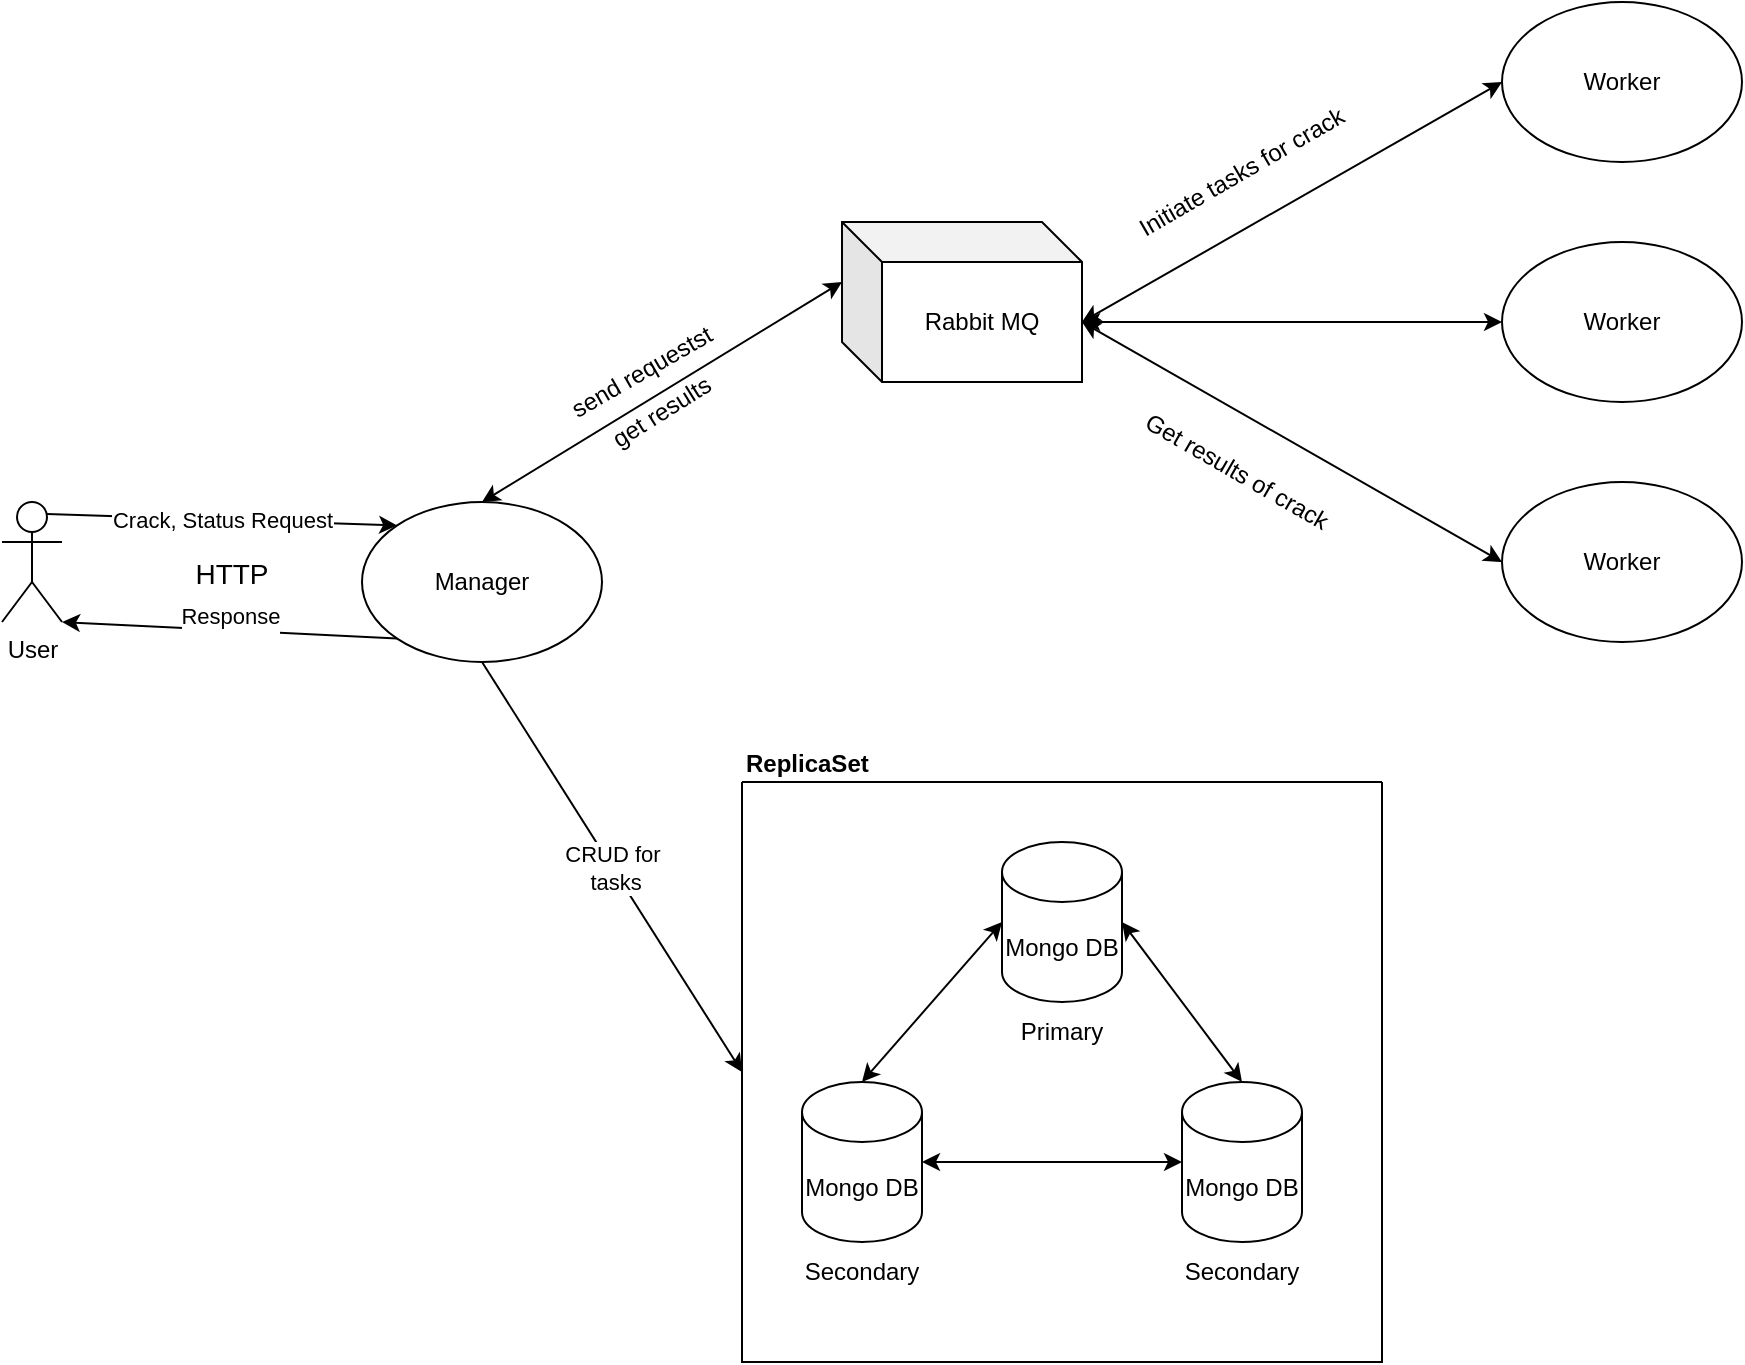 <mxfile version="26.2.13">
  <diagram name="Страница — 1" id="bOw8idMLqOZ1VuAIsq10">
    <mxGraphModel dx="2068" dy="1192" grid="1" gridSize="10" guides="1" tooltips="1" connect="1" arrows="1" fold="1" page="1" pageScale="1" pageWidth="1169" pageHeight="827" math="0" shadow="0">
      <root>
        <mxCell id="0" />
        <mxCell id="1" parent="0" />
        <mxCell id="L6RvSb_hdE6Bf_k0vN4f-2" value="Mongo DB" style="shape=cylinder3;whiteSpace=wrap;html=1;boundedLbl=1;backgroundOutline=1;size=15;" vertex="1" parent="1">
          <mxGeometry x="620" y="590" width="60" height="80" as="geometry" />
        </mxCell>
        <mxCell id="L6RvSb_hdE6Bf_k0vN4f-4" value="ReplicaSet" style="swimlane;startSize=0;align=left;verticalAlign=bottom;" vertex="1" parent="1">
          <mxGeometry x="400" y="440" width="320" height="290" as="geometry" />
        </mxCell>
        <mxCell id="L6RvSb_hdE6Bf_k0vN4f-5" value="Primary" style="text;html=1;align=center;verticalAlign=middle;whiteSpace=wrap;rounded=0;" vertex="1" parent="L6RvSb_hdE6Bf_k0vN4f-4">
          <mxGeometry x="130" y="110" width="60" height="30" as="geometry" />
        </mxCell>
        <mxCell id="L6RvSb_hdE6Bf_k0vN4f-6" value="Secondary" style="text;html=1;align=center;verticalAlign=middle;whiteSpace=wrap;rounded=0;" vertex="1" parent="L6RvSb_hdE6Bf_k0vN4f-4">
          <mxGeometry x="30" y="230" width="60" height="30" as="geometry" />
        </mxCell>
        <mxCell id="L6RvSb_hdE6Bf_k0vN4f-7" value="Secondary" style="text;html=1;align=center;verticalAlign=middle;whiteSpace=wrap;rounded=0;" vertex="1" parent="L6RvSb_hdE6Bf_k0vN4f-4">
          <mxGeometry x="220" y="230" width="60" height="30" as="geometry" />
        </mxCell>
        <mxCell id="L6RvSb_hdE6Bf_k0vN4f-1" value="Mongo DB" style="shape=cylinder3;whiteSpace=wrap;html=1;boundedLbl=1;backgroundOutline=1;size=15;" vertex="1" parent="L6RvSb_hdE6Bf_k0vN4f-4">
          <mxGeometry x="130" y="30" width="60" height="80" as="geometry" />
        </mxCell>
        <mxCell id="L6RvSb_hdE6Bf_k0vN4f-3" value="Mongo DB" style="shape=cylinder3;whiteSpace=wrap;html=1;boundedLbl=1;backgroundOutline=1;size=15;" vertex="1" parent="L6RvSb_hdE6Bf_k0vN4f-4">
          <mxGeometry x="30" y="150" width="60" height="80" as="geometry" />
        </mxCell>
        <mxCell id="L6RvSb_hdE6Bf_k0vN4f-22" value="" style="endArrow=classic;startArrow=classic;html=1;rounded=0;exitX=0.5;exitY=0;exitDx=0;exitDy=0;exitPerimeter=0;entryX=0;entryY=0.5;entryDx=0;entryDy=0;entryPerimeter=0;" edge="1" parent="L6RvSb_hdE6Bf_k0vN4f-4" source="L6RvSb_hdE6Bf_k0vN4f-3" target="L6RvSb_hdE6Bf_k0vN4f-1">
          <mxGeometry width="50" height="50" relative="1" as="geometry">
            <mxPoint x="120" y="40" as="sourcePoint" />
            <mxPoint x="170" y="-10" as="targetPoint" />
          </mxGeometry>
        </mxCell>
        <mxCell id="L6RvSb_hdE6Bf_k0vN4f-10" value="User&lt;div&gt;&lt;br&gt;&lt;/div&gt;" style="shape=umlActor;verticalLabelPosition=bottom;verticalAlign=top;html=1;outlineConnect=0;" vertex="1" parent="1">
          <mxGeometry x="30" y="300" width="30" height="60" as="geometry" />
        </mxCell>
        <mxCell id="L6RvSb_hdE6Bf_k0vN4f-12" value="Manager" style="ellipse;whiteSpace=wrap;html=1;" vertex="1" parent="1">
          <mxGeometry x="210" y="300" width="120" height="80" as="geometry" />
        </mxCell>
        <mxCell id="L6RvSb_hdE6Bf_k0vN4f-14" value="Crack, Status Request" style="endArrow=classic;html=1;rounded=0;entryX=0;entryY=0;entryDx=0;entryDy=0;exitX=0.75;exitY=0.1;exitDx=0;exitDy=0;exitPerimeter=0;" edge="1" parent="1" source="L6RvSb_hdE6Bf_k0vN4f-10" target="L6RvSb_hdE6Bf_k0vN4f-12">
          <mxGeometry width="50" height="50" relative="1" as="geometry">
            <mxPoint x="520" y="480" as="sourcePoint" />
            <mxPoint x="570" y="430" as="targetPoint" />
          </mxGeometry>
        </mxCell>
        <mxCell id="L6RvSb_hdE6Bf_k0vN4f-15" value="Response&lt;div&gt;&lt;br&gt;&lt;/div&gt;" style="endArrow=classic;html=1;rounded=0;exitX=0;exitY=1;exitDx=0;exitDy=0;entryX=1;entryY=1;entryDx=0;entryDy=0;entryPerimeter=0;" edge="1" parent="1" source="L6RvSb_hdE6Bf_k0vN4f-12" target="L6RvSb_hdE6Bf_k0vN4f-10">
          <mxGeometry x="0.001" width="50" height="50" relative="1" as="geometry">
            <mxPoint x="520" y="480" as="sourcePoint" />
            <mxPoint x="570" y="430" as="targetPoint" />
            <mxPoint as="offset" />
          </mxGeometry>
        </mxCell>
        <mxCell id="L6RvSb_hdE6Bf_k0vN4f-17" value="Worker" style="ellipse;whiteSpace=wrap;html=1;" vertex="1" parent="1">
          <mxGeometry x="780" y="170" width="120" height="80" as="geometry" />
        </mxCell>
        <mxCell id="L6RvSb_hdE6Bf_k0vN4f-18" value="Worker" style="ellipse;whiteSpace=wrap;html=1;" vertex="1" parent="1">
          <mxGeometry x="780" y="50" width="120" height="80" as="geometry" />
        </mxCell>
        <mxCell id="L6RvSb_hdE6Bf_k0vN4f-19" value="Worker" style="ellipse;whiteSpace=wrap;html=1;" vertex="1" parent="1">
          <mxGeometry x="780" y="290" width="120" height="80" as="geometry" />
        </mxCell>
        <mxCell id="L6RvSb_hdE6Bf_k0vN4f-20" value="Rabbit MQ" style="shape=cube;whiteSpace=wrap;html=1;boundedLbl=1;backgroundOutline=1;darkOpacity=0.05;darkOpacity2=0.1;verticalAlign=middle;" vertex="1" parent="1">
          <mxGeometry x="450" y="160" width="120" height="80" as="geometry" />
        </mxCell>
        <mxCell id="L6RvSb_hdE6Bf_k0vN4f-23" value="" style="endArrow=classic;startArrow=classic;html=1;rounded=0;exitX=1;exitY=0.5;exitDx=0;exitDy=0;exitPerimeter=0;entryX=0.5;entryY=0;entryDx=0;entryDy=0;entryPerimeter=0;" edge="1" parent="1" source="L6RvSb_hdE6Bf_k0vN4f-1" target="L6RvSb_hdE6Bf_k0vN4f-2">
          <mxGeometry width="50" height="50" relative="1" as="geometry">
            <mxPoint x="520" y="480" as="sourcePoint" />
            <mxPoint x="570" y="430" as="targetPoint" />
          </mxGeometry>
        </mxCell>
        <mxCell id="L6RvSb_hdE6Bf_k0vN4f-24" value="" style="endArrow=classic;startArrow=classic;html=1;rounded=0;exitX=1;exitY=0.5;exitDx=0;exitDy=0;exitPerimeter=0;entryX=0;entryY=0.5;entryDx=0;entryDy=0;entryPerimeter=0;" edge="1" parent="1" source="L6RvSb_hdE6Bf_k0vN4f-3" target="L6RvSb_hdE6Bf_k0vN4f-2">
          <mxGeometry width="50" height="50" relative="1" as="geometry">
            <mxPoint x="520" y="480" as="sourcePoint" />
            <mxPoint x="570" y="430" as="targetPoint" />
          </mxGeometry>
        </mxCell>
        <mxCell id="L6RvSb_hdE6Bf_k0vN4f-26" value="CRUD for&lt;div&gt;&amp;nbsp;tasks&lt;/div&gt;" style="endArrow=classic;html=1;rounded=0;exitX=0.5;exitY=1;exitDx=0;exitDy=0;entryX=0;entryY=0.5;entryDx=0;entryDy=0;" edge="1" parent="1" source="L6RvSb_hdE6Bf_k0vN4f-12" target="L6RvSb_hdE6Bf_k0vN4f-4">
          <mxGeometry width="50" height="50" relative="1" as="geometry">
            <mxPoint x="520" y="480" as="sourcePoint" />
            <mxPoint x="570" y="430" as="targetPoint" />
          </mxGeometry>
        </mxCell>
        <mxCell id="L6RvSb_hdE6Bf_k0vN4f-27" value="" style="endArrow=classic;startArrow=classic;html=1;rounded=0;exitX=0;exitY=0;exitDx=120;exitDy=50;exitPerimeter=0;entryX=0;entryY=0.5;entryDx=0;entryDy=0;" edge="1" parent="1" source="L6RvSb_hdE6Bf_k0vN4f-20" target="L6RvSb_hdE6Bf_k0vN4f-18">
          <mxGeometry width="50" height="50" relative="1" as="geometry">
            <mxPoint x="520" y="480" as="sourcePoint" />
            <mxPoint x="570" y="430" as="targetPoint" />
          </mxGeometry>
        </mxCell>
        <mxCell id="L6RvSb_hdE6Bf_k0vN4f-28" value="" style="endArrow=classic;startArrow=classic;html=1;rounded=0;exitX=0;exitY=0.5;exitDx=0;exitDy=0;entryX=0;entryY=0;entryDx=120;entryDy=50;entryPerimeter=0;" edge="1" parent="1" source="L6RvSb_hdE6Bf_k0vN4f-17" target="L6RvSb_hdE6Bf_k0vN4f-20">
          <mxGeometry width="50" height="50" relative="1" as="geometry">
            <mxPoint x="520" y="480" as="sourcePoint" />
            <mxPoint x="570" y="430" as="targetPoint" />
          </mxGeometry>
        </mxCell>
        <mxCell id="L6RvSb_hdE6Bf_k0vN4f-29" value="" style="endArrow=classic;startArrow=classic;html=1;rounded=0;exitX=0;exitY=0.5;exitDx=0;exitDy=0;entryX=0;entryY=0;entryDx=120;entryDy=50;entryPerimeter=0;" edge="1" parent="1" source="L6RvSb_hdE6Bf_k0vN4f-19" target="L6RvSb_hdE6Bf_k0vN4f-20">
          <mxGeometry width="50" height="50" relative="1" as="geometry">
            <mxPoint x="520" y="480" as="sourcePoint" />
            <mxPoint x="570" y="430" as="targetPoint" />
          </mxGeometry>
        </mxCell>
        <mxCell id="L6RvSb_hdE6Bf_k0vN4f-30" value="HTTP" style="text;html=1;align=center;verticalAlign=middle;whiteSpace=wrap;rounded=0;fontSize=14;" vertex="1" parent="1">
          <mxGeometry x="110" y="312.5" width="70" height="47.5" as="geometry" />
        </mxCell>
        <mxCell id="L6RvSb_hdE6Bf_k0vN4f-31" value="" style="endArrow=classic;startArrow=classic;html=1;rounded=0;exitX=0.5;exitY=0;exitDx=0;exitDy=0;entryX=0;entryY=0;entryDx=0;entryDy=30;entryPerimeter=0;" edge="1" parent="1" source="L6RvSb_hdE6Bf_k0vN4f-12" target="L6RvSb_hdE6Bf_k0vN4f-20">
          <mxGeometry width="50" height="50" relative="1" as="geometry">
            <mxPoint x="520" y="480" as="sourcePoint" />
            <mxPoint x="570" y="430" as="targetPoint" />
          </mxGeometry>
        </mxCell>
        <mxCell id="L6RvSb_hdE6Bf_k0vN4f-32" value="send requestst" style="text;html=1;align=center;verticalAlign=middle;whiteSpace=wrap;rounded=0;rotation=-30;" vertex="1" parent="1">
          <mxGeometry x="300" y="220" width="100" height="30" as="geometry" />
        </mxCell>
        <mxCell id="L6RvSb_hdE6Bf_k0vN4f-33" value="get results" style="text;html=1;align=center;verticalAlign=middle;whiteSpace=wrap;rounded=0;rotation=-32;" vertex="1" parent="1">
          <mxGeometry x="330" y="240" width="60" height="30" as="geometry" />
        </mxCell>
        <mxCell id="L6RvSb_hdE6Bf_k0vN4f-34" value="Initiate tasks for crack" style="text;html=1;align=center;verticalAlign=middle;whiteSpace=wrap;rounded=0;rotation=-30;" vertex="1" parent="1">
          <mxGeometry x="590" y="120" width="120" height="30" as="geometry" />
        </mxCell>
        <mxCell id="L6RvSb_hdE6Bf_k0vN4f-35" value="Get results of crack" style="text;html=1;align=center;verticalAlign=middle;whiteSpace=wrap;rounded=0;rotation=30;" vertex="1" parent="1">
          <mxGeometry x="585" y="270" width="125" height="30" as="geometry" />
        </mxCell>
      </root>
    </mxGraphModel>
  </diagram>
</mxfile>
